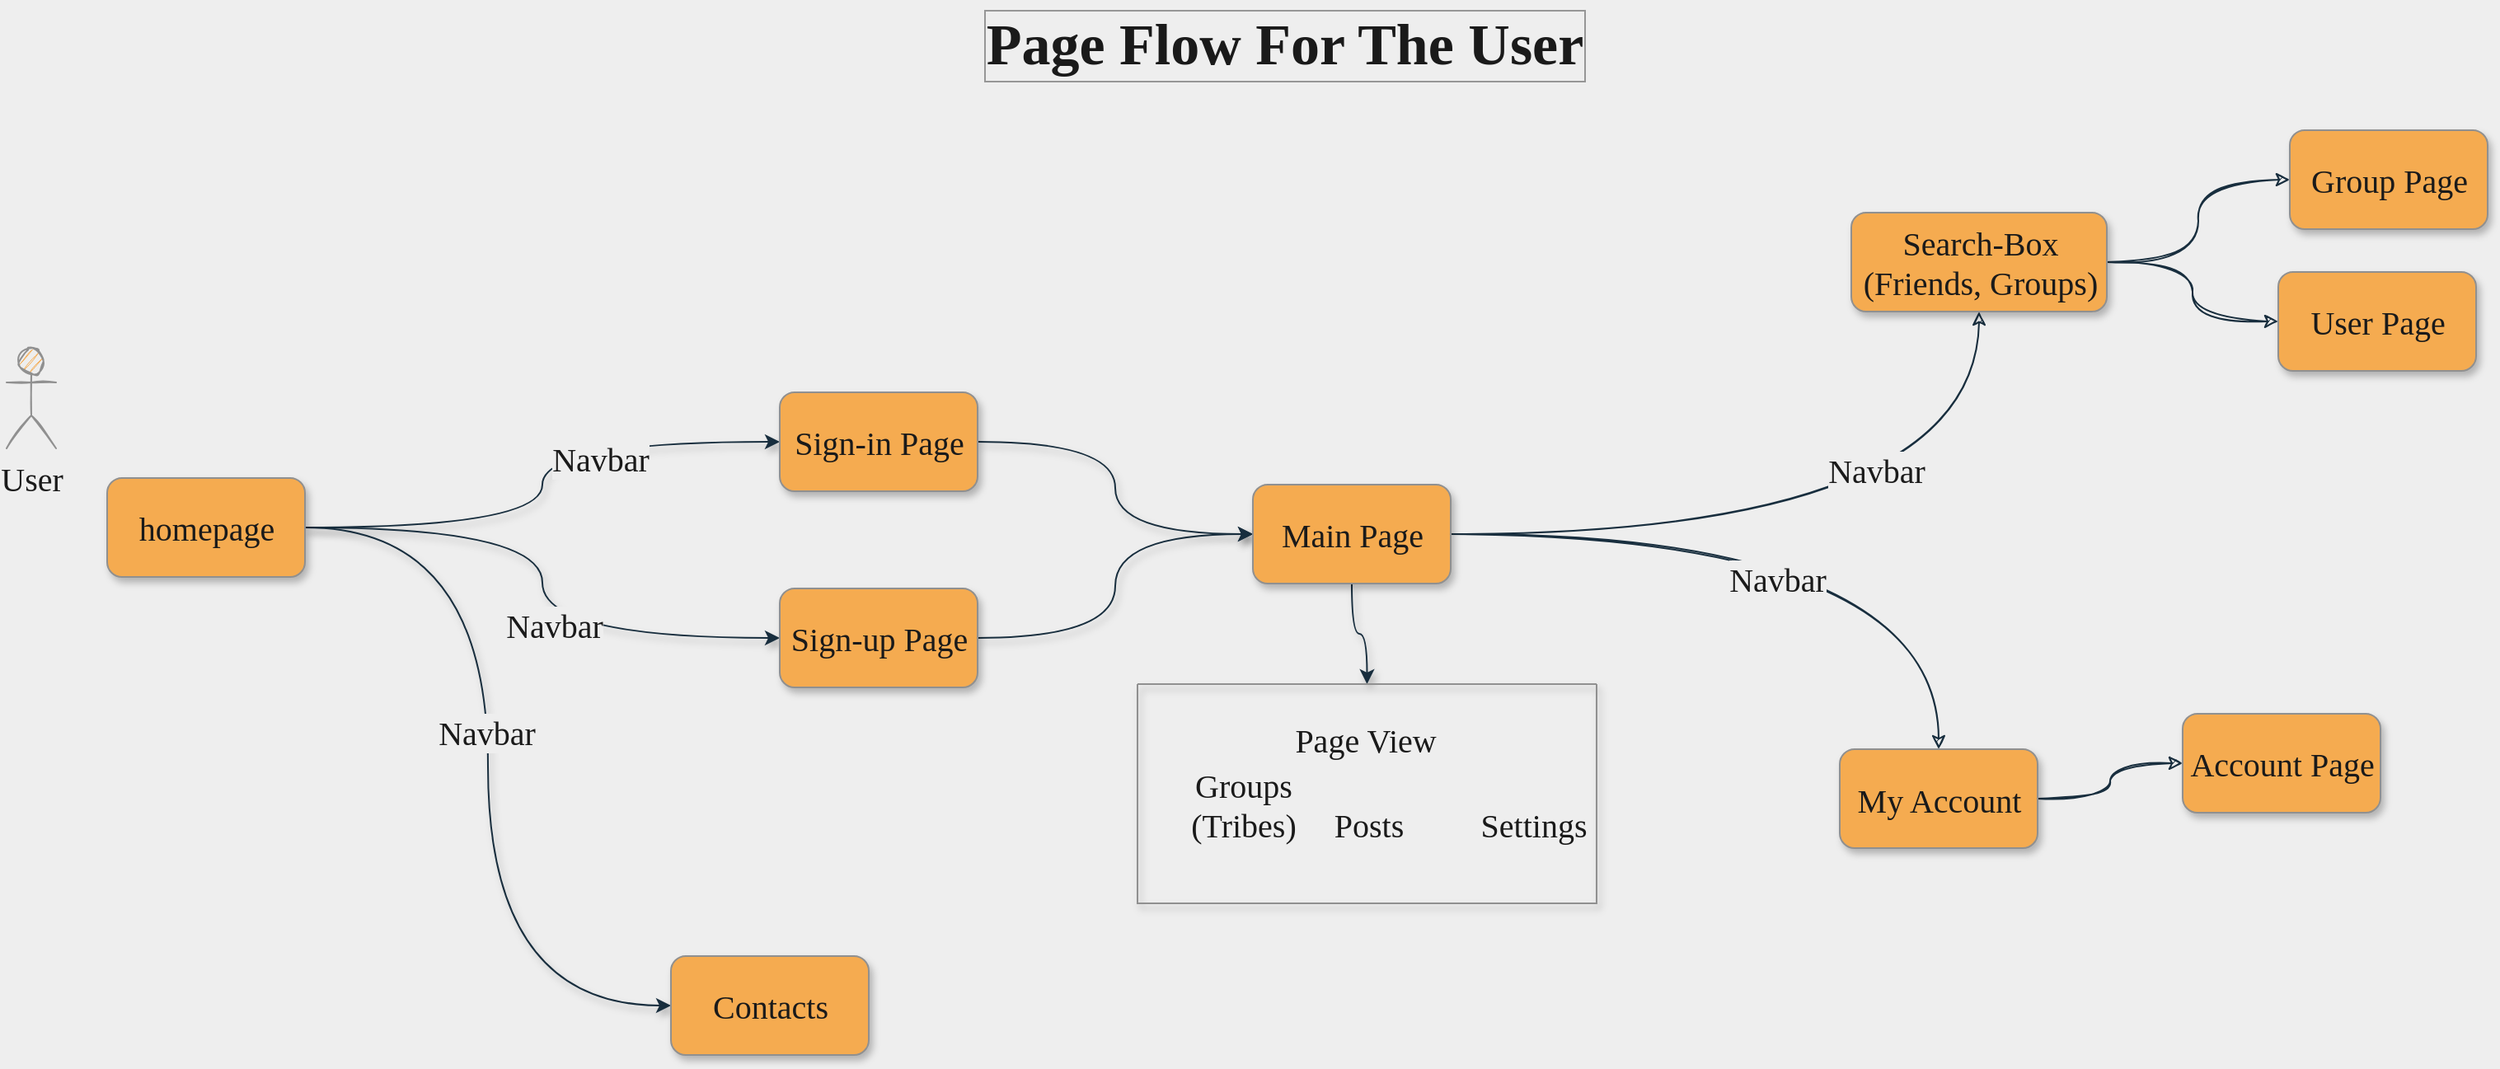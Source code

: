 <mxfile version="16.5.1" type="device"><diagram id="CCWWvJ1MEAvCd9tvTfAP" name="Page-1"><mxGraphModel dx="2430" dy="2052" grid="0" gridSize="10" guides="1" tooltips="1" connect="1" arrows="1" fold="1" page="1" pageScale="1" pageWidth="850" pageHeight="1100" background="#EEEEEE" math="0" shadow="0"><root><mxCell id="0"/><mxCell id="1" parent="0"/><mxCell id="uF0Q9mBIo8vUJRv0LC_9-4" style="edgeStyle=orthogonalEdgeStyle;rounded=1;orthogonalLoop=1;jettySize=auto;html=1;entryX=0;entryY=0.5;entryDx=0;entryDy=0;fontSize=20;shadow=1;curved=1;fontStyle=0;fontFamily=Times New Roman;labelBackgroundColor=none;strokeColor=#182E3E;fontColor=#1A1A1A;" edge="1" parent="1" source="uF0Q9mBIo8vUJRv0LC_9-1" target="uF0Q9mBIo8vUJRv0LC_9-3"><mxGeometry relative="1" as="geometry"/></mxCell><mxCell id="uF0Q9mBIo8vUJRv0LC_9-26" value="Navbar" style="edgeLabel;html=1;align=center;verticalAlign=middle;resizable=0;points=[];fontSize=20;fontStyle=0;fontFamily=Times New Roman;labelBackgroundColor=#EEEEEE;fontColor=#1A1A1A;" vertex="1" connectable="0" parent="uF0Q9mBIo8vUJRv0LC_9-4"><mxGeometry x="0.356" y="-10" relative="1" as="geometry"><mxPoint as="offset"/></mxGeometry></mxCell><mxCell id="uF0Q9mBIo8vUJRv0LC_9-5" style="edgeStyle=orthogonalEdgeStyle;rounded=1;orthogonalLoop=1;jettySize=auto;html=1;exitX=1;exitY=0.5;exitDx=0;exitDy=0;entryX=0;entryY=0.5;entryDx=0;entryDy=0;fontSize=20;shadow=1;curved=1;fontStyle=0;fontFamily=Times New Roman;labelBackgroundColor=none;strokeColor=#182E3E;fontColor=#1A1A1A;" edge="1" parent="1" source="uF0Q9mBIo8vUJRv0LC_9-1" target="uF0Q9mBIo8vUJRv0LC_9-2"><mxGeometry relative="1" as="geometry"/></mxCell><mxCell id="uF0Q9mBIo8vUJRv0LC_9-25" value="Navbar" style="edgeLabel;html=1;align=center;verticalAlign=middle;resizable=0;points=[];fontSize=20;fontStyle=0;fontFamily=Times New Roman;labelBackgroundColor=#EEEEEE;fontColor=#1A1A1A;" vertex="1" connectable="0" parent="uF0Q9mBIo8vUJRv0LC_9-5"><mxGeometry x="0.142" y="7" relative="1" as="geometry"><mxPoint as="offset"/></mxGeometry></mxCell><mxCell id="uF0Q9mBIo8vUJRv0LC_9-10" style="edgeStyle=orthogonalEdgeStyle;curved=1;rounded=1;orthogonalLoop=1;jettySize=auto;html=1;entryX=0;entryY=0.5;entryDx=0;entryDy=0;shadow=1;fontSize=20;fontStyle=0;fontFamily=Times New Roman;labelBackgroundColor=none;strokeColor=#182E3E;fontColor=#1A1A1A;" edge="1" parent="1" source="uF0Q9mBIo8vUJRv0LC_9-1" target="uF0Q9mBIo8vUJRv0LC_9-9"><mxGeometry relative="1" as="geometry"/></mxCell><mxCell id="uF0Q9mBIo8vUJRv0LC_9-24" value="Navbar" style="edgeLabel;html=1;align=center;verticalAlign=middle;resizable=0;points=[];fontSize=20;fontFamily=Times New Roman;fontStyle=0;labelBackgroundColor=#EEEEEE;fontColor=#1A1A1A;" vertex="1" connectable="0" parent="uF0Q9mBIo8vUJRv0LC_9-10"><mxGeometry x="-0.088" y="-1" relative="1" as="geometry"><mxPoint y="1" as="offset"/></mxGeometry></mxCell><mxCell id="uF0Q9mBIo8vUJRv0LC_9-1" value="homepage" style="rounded=1;fontSize=20;html=1;fontStyle=0;shadow=1;fontFamily=Times New Roman;fillColor=#F5AB50;strokeColor=#909090;fontColor=#1A1A1A;labelBackgroundColor=none;" vertex="1" parent="1"><mxGeometry x="-22" y="211" width="120" height="60" as="geometry"/></mxCell><mxCell id="uF0Q9mBIo8vUJRv0LC_9-8" style="edgeStyle=orthogonalEdgeStyle;rounded=1;orthogonalLoop=1;jettySize=auto;html=1;entryX=0;entryY=0.5;entryDx=0;entryDy=0;fontSize=20;shadow=1;curved=1;fontStyle=0;fontFamily=Times New Roman;labelBackgroundColor=none;strokeColor=#182E3E;fontColor=#1A1A1A;" edge="1" parent="1" source="uF0Q9mBIo8vUJRv0LC_9-2" target="uF0Q9mBIo8vUJRv0LC_9-6"><mxGeometry relative="1" as="geometry"/></mxCell><mxCell id="uF0Q9mBIo8vUJRv0LC_9-2" value="Sign-up&amp;nbsp;Page" style="rounded=1;html=1;fontSize=20;shadow=1;fontStyle=0;fontFamily=Times New Roman;fillColor=#F5AB50;strokeColor=#909090;fontColor=#1A1A1A;labelBackgroundColor=none;" vertex="1" parent="1"><mxGeometry x="386" y="278" width="120" height="60" as="geometry"/></mxCell><mxCell id="uF0Q9mBIo8vUJRv0LC_9-7" style="edgeStyle=orthogonalEdgeStyle;rounded=1;orthogonalLoop=1;jettySize=auto;html=1;entryX=0;entryY=0.5;entryDx=0;entryDy=0;fontSize=20;shadow=1;curved=1;fontStyle=0;fontFamily=Times New Roman;labelBackgroundColor=none;strokeColor=#182E3E;fontColor=#1A1A1A;" edge="1" parent="1" source="uF0Q9mBIo8vUJRv0LC_9-3" target="uF0Q9mBIo8vUJRv0LC_9-6"><mxGeometry relative="1" as="geometry"/></mxCell><mxCell id="uF0Q9mBIo8vUJRv0LC_9-3" value="Sign-in&amp;nbsp;Page" style="rounded=1;html=1;fontSize=20;shadow=1;fontStyle=0;fontFamily=Times New Roman;fillColor=#F5AB50;strokeColor=#909090;fontColor=#1A1A1A;labelBackgroundColor=none;" vertex="1" parent="1"><mxGeometry x="386" y="159" width="120" height="60" as="geometry"/></mxCell><mxCell id="uF0Q9mBIo8vUJRv0LC_9-12" style="edgeStyle=orthogonalEdgeStyle;curved=1;rounded=1;orthogonalLoop=1;jettySize=auto;html=1;shadow=1;fontSize=20;fontStyle=0;fontFamily=Times New Roman;labelBackgroundColor=none;strokeColor=#182E3E;fontColor=#1A1A1A;" edge="1" parent="1" source="uF0Q9mBIo8vUJRv0LC_9-6" target="uF0Q9mBIo8vUJRv0LC_9-11"><mxGeometry relative="1" as="geometry"/></mxCell><mxCell id="uF0Q9mBIo8vUJRv0LC_9-30" value="" style="edgeStyle=orthogonalEdgeStyle;curved=1;rounded=1;sketch=1;orthogonalLoop=1;jettySize=auto;html=1;fontFamily=Times New Roman;fontSize=20;labelBackgroundColor=none;strokeColor=#182E3E;fontColor=#1A1A1A;fontStyle=0;" edge="1" parent="1" source="uF0Q9mBIo8vUJRv0LC_9-6" target="uF0Q9mBIo8vUJRv0LC_9-29"><mxGeometry relative="1" as="geometry"/></mxCell><mxCell id="uF0Q9mBIo8vUJRv0LC_9-46" value="Navbar" style="edgeLabel;html=1;align=center;verticalAlign=middle;resizable=0;points=[];fontSize=20;fontColor=#1A1A1A;labelBackgroundColor=#EEEEEE;fontStyle=0;fontFamily=Times New Roman;" vertex="1" connectable="0" parent="uF0Q9mBIo8vUJRv0LC_9-30"><mxGeometry x="0.132" y="39" relative="1" as="geometry"><mxPoint as="offset"/></mxGeometry></mxCell><mxCell id="uF0Q9mBIo8vUJRv0LC_9-34" value="" style="edgeStyle=orthogonalEdgeStyle;curved=1;rounded=1;sketch=1;orthogonalLoop=1;jettySize=auto;html=1;fontColor=#1A1A1A;strokeColor=#182E3E;fontStyle=0;fontSize=20;labelBackgroundColor=none;fontFamily=Times New Roman;" edge="1" parent="1" source="uF0Q9mBIo8vUJRv0LC_9-6" target="uF0Q9mBIo8vUJRv0LC_9-33"><mxGeometry relative="1" as="geometry"/></mxCell><mxCell id="uF0Q9mBIo8vUJRv0LC_9-45" value="Navbar" style="edgeLabel;html=1;align=center;verticalAlign=middle;resizable=0;points=[];fontSize=20;fontColor=#1A1A1A;labelBackgroundColor=#EEEEEE;fontStyle=0;fontFamily=Times New Roman;" vertex="1" connectable="0" parent="uF0Q9mBIo8vUJRv0LC_9-34"><mxGeometry x="-0.072" y="-27" relative="1" as="geometry"><mxPoint as="offset"/></mxGeometry></mxCell><mxCell id="uF0Q9mBIo8vUJRv0LC_9-6" value="Main Page" style="rounded=1;html=1;fontSize=20;shadow=1;fontStyle=0;fontFamily=Times New Roman;fillColor=#F5AB50;strokeColor=#909090;fontColor=#1A1A1A;labelBackgroundColor=none;" vertex="1" parent="1"><mxGeometry x="673" y="215" width="120" height="60" as="geometry"/></mxCell><mxCell id="uF0Q9mBIo8vUJRv0LC_9-9" value="Contacts" style="rounded=1;html=1;shadow=1;fontSize=20;fontStyle=0;fontFamily=Times New Roman;fillColor=#F5AB50;strokeColor=#909090;fontColor=#1A1A1A;labelBackgroundColor=none;" vertex="1" parent="1"><mxGeometry x="320" y="501" width="120" height="60" as="geometry"/></mxCell><mxCell id="uF0Q9mBIo8vUJRv0LC_9-11" value="" style="swimlane;startSize=0;rounded=1;shadow=1;fontSize=20;html=1;fontStyle=0;fontFamily=Times New Roman;fillColor=#F5AB50;strokeColor=#909090;fontColor=#1A1A1A;labelBackgroundColor=none;" vertex="1" parent="1"><mxGeometry x="603" y="336" width="278.5" height="133" as="geometry"/></mxCell><mxCell id="uF0Q9mBIo8vUJRv0LC_9-13" value="Posts" style="text;html=1;align=center;verticalAlign=middle;resizable=0;points=[];autosize=1;strokeColor=none;fillColor=none;fontSize=20;labelBorderColor=none;fontStyle=0;fontFamily=Times New Roman;fontColor=#1A1A1A;labelBackgroundColor=none;" vertex="1" parent="uF0Q9mBIo8vUJRv0LC_9-11"><mxGeometry x="114" y="71" width="52" height="28" as="geometry"/></mxCell><mxCell id="uF0Q9mBIo8vUJRv0LC_9-14" value="Settings" style="text;html=1;align=center;verticalAlign=middle;resizable=0;points=[];autosize=1;strokeColor=none;fillColor=none;fontSize=20;fontStyle=0;fontFamily=Times New Roman;fontColor=#1A1A1A;labelBackgroundColor=none;" vertex="1" parent="uF0Q9mBIo8vUJRv0LC_9-11"><mxGeometry x="202.5" y="71" width="74" height="28" as="geometry"/></mxCell><mxCell id="uF0Q9mBIo8vUJRv0LC_9-15" value="Groups&lt;br style=&quot;font-size: 20px;&quot;&gt;(Tribes)" style="text;html=1;align=center;verticalAlign=middle;resizable=0;points=[];autosize=1;strokeColor=none;fillColor=none;fontSize=20;fontStyle=0;fontFamily=Times New Roman;fontColor=#1A1A1A;labelBackgroundColor=none;" vertex="1" parent="uF0Q9mBIo8vUJRv0LC_9-11"><mxGeometry x="27" y="47" width="74" height="52" as="geometry"/></mxCell><mxCell id="uF0Q9mBIo8vUJRv0LC_9-17" value="&lt;span style=&quot;font-size: 20px;&quot;&gt;&lt;sup style=&quot;font-size: 20px;&quot;&gt;&lt;span style=&quot;font-size: 20px;&quot;&gt;Page View&lt;/span&gt;&lt;/sup&gt;&lt;/span&gt;" style="text;html=1;align=center;verticalAlign=middle;resizable=0;points=[];autosize=1;strokeColor=none;fillColor=none;fontSize=20;fontStyle=0;fontFamily=Times New Roman;fontColor=#1A1A1A;labelBackgroundColor=none;" vertex="1" parent="uF0Q9mBIo8vUJRv0LC_9-11"><mxGeometry x="90" y="20" width="96" height="36" as="geometry"/></mxCell><mxCell id="uF0Q9mBIo8vUJRv0LC_9-23" value="Page Flow For The User" style="text;resizable=0;autosize=1;align=center;verticalAlign=middle;points=[];fillColor=none;strokeColor=none;rounded=0;shadow=1;labelBackgroundColor=none;labelBorderColor=#969696;fontFamily=Times New Roman;fontSize=35;fontStyle=1;fontColor=#1A1A1A;html=1;sketch=0;glass=0;spacingTop=0;spacingLeft=0;spacing=0;" vertex="1" parent="1"><mxGeometry x="506" y="-75" width="372" height="46" as="geometry"/></mxCell><mxCell id="uF0Q9mBIo8vUJRv0LC_9-41" value="" style="edgeStyle=orthogonalEdgeStyle;curved=1;rounded=1;sketch=1;orthogonalLoop=1;jettySize=auto;html=1;fontColor=#1A1A1A;strokeColor=#182E3E;fontStyle=0;fontSize=20;labelBackgroundColor=none;fontFamily=Times New Roman;" edge="1" parent="1" source="uF0Q9mBIo8vUJRv0LC_9-29" target="uF0Q9mBIo8vUJRv0LC_9-40"><mxGeometry relative="1" as="geometry"/></mxCell><mxCell id="uF0Q9mBIo8vUJRv0LC_9-44" value="" style="edgeStyle=orthogonalEdgeStyle;curved=1;rounded=1;sketch=1;orthogonalLoop=1;jettySize=auto;html=1;fontColor=#1A1A1A;strokeColor=#182E3E;fontStyle=0;fontSize=20;labelBackgroundColor=none;fontFamily=Times New Roman;" edge="1" parent="1" source="uF0Q9mBIo8vUJRv0LC_9-29" target="uF0Q9mBIo8vUJRv0LC_9-43"><mxGeometry relative="1" as="geometry"/></mxCell><mxCell id="uF0Q9mBIo8vUJRv0LC_9-29" value="Search-Box&lt;br style=&quot;font-size: 20px;&quot;&gt;(Friends, Groups)" style="html=1;fontSize=20;fontFamily=Times New Roman;rounded=1;shadow=1;fontStyle=0;fillColor=#F5AB50;strokeColor=#909090;fontColor=#1A1A1A;labelBackgroundColor=none;" vertex="1" parent="1"><mxGeometry x="1036" y="50" width="155" height="60" as="geometry"/></mxCell><mxCell id="uF0Q9mBIo8vUJRv0LC_9-32" value="User" style="shape=umlActor;verticalLabelPosition=bottom;verticalAlign=top;html=1;outlineConnect=0;rounded=1;sketch=1;fontFamily=Times New Roman;fontSize=20;fillColor=#F5AB50;strokeColor=#909090;fontColor=#1A1A1A;fontStyle=0;labelBackgroundColor=none;" vertex="1" parent="1"><mxGeometry x="-83" y="133" width="30" height="60" as="geometry"/></mxCell><mxCell id="uF0Q9mBIo8vUJRv0LC_9-38" value="" style="edgeStyle=orthogonalEdgeStyle;curved=1;rounded=1;sketch=1;orthogonalLoop=1;jettySize=auto;html=1;fontColor=#1A1A1A;strokeColor=#182E3E;fontStyle=0;fontSize=20;labelBackgroundColor=none;fontFamily=Times New Roman;" edge="1" parent="1" source="uF0Q9mBIo8vUJRv0LC_9-33" target="uF0Q9mBIo8vUJRv0LC_9-37"><mxGeometry relative="1" as="geometry"/></mxCell><mxCell id="uF0Q9mBIo8vUJRv0LC_9-33" value="My Account" style="html=1;fontSize=20;fontFamily=Times New Roman;fillColor=#F5AB50;strokeColor=#909090;fontColor=#1A1A1A;rounded=1;shadow=1;fontStyle=0;labelBackgroundColor=none;" vertex="1" parent="1"><mxGeometry x="1029" y="375.5" width="120" height="60" as="geometry"/></mxCell><mxCell id="uF0Q9mBIo8vUJRv0LC_9-37" value="Account Page" style="html=1;fontSize=20;fontFamily=Times New Roman;fillColor=#F5AB50;strokeColor=#909090;fontColor=#1A1A1A;rounded=1;shadow=1;fontStyle=0;labelBackgroundColor=none;" vertex="1" parent="1"><mxGeometry x="1237" y="354" width="120" height="60" as="geometry"/></mxCell><mxCell id="uF0Q9mBIo8vUJRv0LC_9-40" value="Group Page" style="html=1;fontSize=20;fontFamily=Times New Roman;fillColor=#F5AB50;strokeColor=#909090;fontColor=#1A1A1A;rounded=1;shadow=1;fontStyle=0;labelBackgroundColor=none;" vertex="1" parent="1"><mxGeometry x="1302" width="120" height="60" as="geometry"/></mxCell><mxCell id="uF0Q9mBIo8vUJRv0LC_9-43" value="User Page" style="html=1;fontSize=20;fontFamily=Times New Roman;fillColor=#F5AB50;strokeColor=#909090;fontColor=#1A1A1A;rounded=1;shadow=1;fontStyle=0;labelBackgroundColor=none;" vertex="1" parent="1"><mxGeometry x="1295" y="86" width="120" height="60" as="geometry"/></mxCell></root></mxGraphModel></diagram></mxfile>